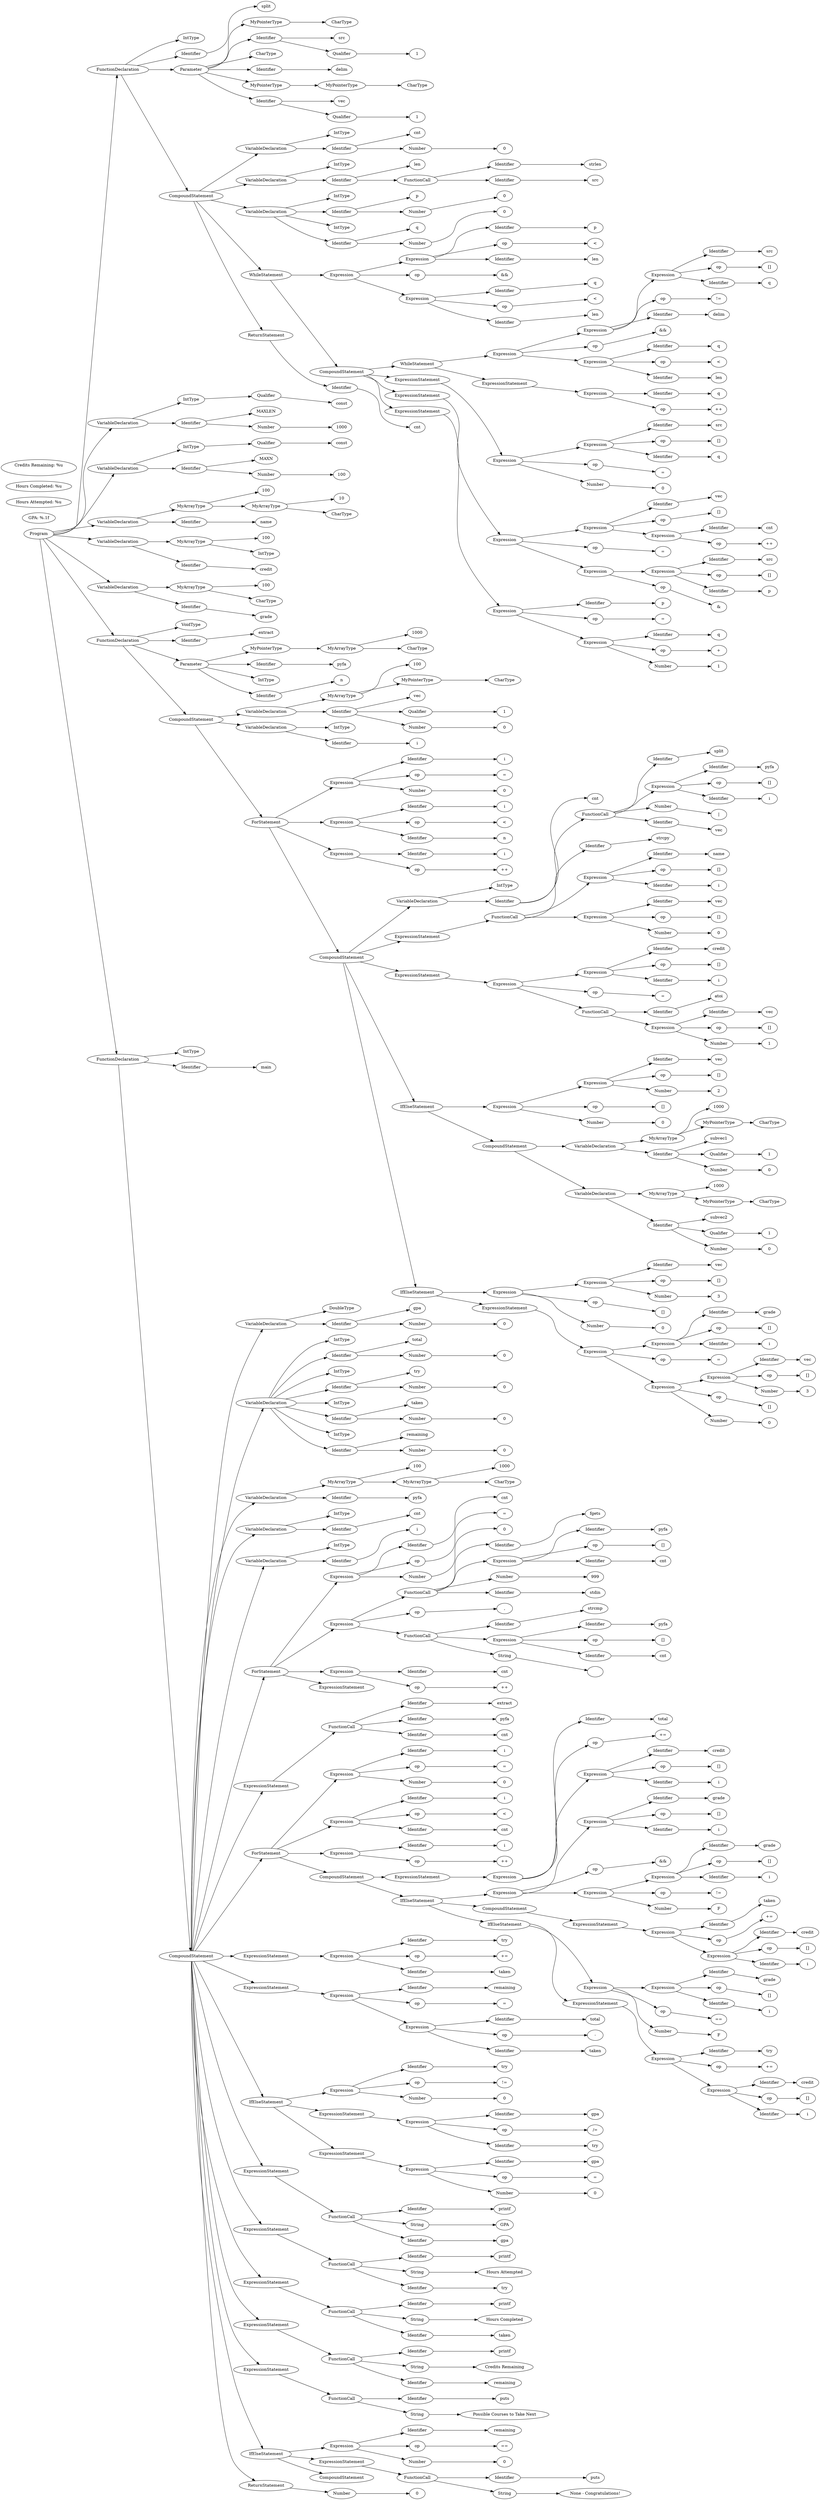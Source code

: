 // Visualization of the Abstract Syntax Tree
digraph AST {
	graph [rankdir=LR]
	Program [label=Program]
	FunctionDeclaration [label=FunctionDeclaration]
	Program -> FunctionDeclaration
	IntType [label=IntType]
	FunctionDeclaration -> IntType
	Identifier [label=Identifier]
	FunctionDeclaration -> Identifier
	split [label=split]
	Identifier -> split
	Parameter [label=Parameter]
	FunctionDeclaration -> Parameter
	MyPointerType [label=MyPointerType]
	Parameter -> MyPointerType
	CharType [label=CharType]
	MyPointerType -> CharType
	Identifier8 [label=Identifier]
	Parameter -> Identifier8
	src [label=src]
	Identifier8 -> src
	Qualifier [label=Qualifier]
	Identifier8 -> Qualifier
	1 [label=1]
	Qualifier -> 1
	CharType12 [label=CharType]
	Parameter -> CharType12
	Identifier13 [label=Identifier]
	Parameter -> Identifier13
	delim [label=delim]
	Identifier13 -> delim
	MyPointerType15 [label=MyPointerType]
	Parameter -> MyPointerType15
	MyPointerType16 [label=MyPointerType]
	MyPointerType15 -> MyPointerType16
	CharType17 [label=CharType]
	MyPointerType16 -> CharType17
	Identifier18 [label=Identifier]
	Parameter -> Identifier18
	vec [label=vec]
	Identifier18 -> vec
	Qualifier20 [label=Qualifier]
	Identifier18 -> Qualifier20
	121 [label=1]
	Qualifier20 -> 121
	CompoundStatement [label=CompoundStatement]
	FunctionDeclaration -> CompoundStatement
	VariableDeclaration [label=VariableDeclaration]
	CompoundStatement -> VariableDeclaration
	IntType24 [label=IntType]
	VariableDeclaration -> IntType24
	Identifier25 [label=Identifier]
	VariableDeclaration -> Identifier25
	cnt [label=cnt]
	Identifier25 -> cnt
	Number [label=Number]
	Identifier25 -> Number
	0 [label=0]
	Number -> 0
	VariableDeclaration29 [label=VariableDeclaration]
	CompoundStatement -> VariableDeclaration29
	IntType30 [label=IntType]
	VariableDeclaration29 -> IntType30
	Identifier31 [label=Identifier]
	VariableDeclaration29 -> Identifier31
	len [label=len]
	Identifier31 -> len
	FunctionCall [label=FunctionCall]
	Identifier31 -> FunctionCall
	Identifier34 [label=Identifier]
	FunctionCall -> Identifier34
	strlen [label=strlen]
	Identifier34 -> strlen
	Identifier36 [label=Identifier]
	FunctionCall -> Identifier36
	src37 [label=src]
	Identifier36 -> src37
	VariableDeclaration38 [label=VariableDeclaration]
	CompoundStatement -> VariableDeclaration38
	IntType39 [label=IntType]
	VariableDeclaration38 -> IntType39
	Identifier40 [label=Identifier]
	VariableDeclaration38 -> Identifier40
	p [label=p]
	Identifier40 -> p
	Number42 [label=Number]
	Identifier40 -> Number42
	043 [label=0]
	Number42 -> 043
	IntType44 [label=IntType]
	VariableDeclaration38 -> IntType44
	Identifier45 [label=Identifier]
	VariableDeclaration38 -> Identifier45
	q [label=q]
	Identifier45 -> q
	Number47 [label=Number]
	Identifier45 -> Number47
	048 [label=0]
	Number47 -> 048
	WhileStatement [label=WhileStatement]
	CompoundStatement -> WhileStatement
	Expression [label=Expression]
	WhileStatement -> Expression
	Expression51 [label=Expression]
	Expression -> Expression51
	Identifier52 [label=Identifier]
	Expression51 -> Identifier52
	p53 [label=p]
	Identifier52 -> p53
	op [label=op]
	Expression51 -> op
	"<" [label="<"]
	op -> "<"
	Identifier56 [label=Identifier]
	Expression51 -> Identifier56
	len57 [label=len]
	Identifier56 -> len57
	op58 [label=op]
	Expression -> op58
	"&&" [label="&&"]
	op58 -> "&&"
	Expression60 [label=Expression]
	Expression -> Expression60
	Identifier61 [label=Identifier]
	Expression60 -> Identifier61
	q62 [label=q]
	Identifier61 -> q62
	op63 [label=op]
	Expression60 -> op63
	"<64" [label="<"]
	op63 -> "<64"
	Identifier65 [label=Identifier]
	Expression60 -> Identifier65
	len66 [label=len]
	Identifier65 -> len66
	CompoundStatement67 [label=CompoundStatement]
	WhileStatement -> CompoundStatement67
	WhileStatement68 [label=WhileStatement]
	CompoundStatement67 -> WhileStatement68
	Expression69 [label=Expression]
	WhileStatement68 -> Expression69
	Expression70 [label=Expression]
	Expression69 -> Expression70
	Expression71 [label=Expression]
	Expression70 -> Expression71
	Identifier72 [label=Identifier]
	Expression71 -> Identifier72
	src73 [label=src]
	Identifier72 -> src73
	op74 [label=op]
	Expression71 -> op74
	"[]" [label="[]"]
	op74 -> "[]"
	Identifier76 [label=Identifier]
	Expression71 -> Identifier76
	q77 [label=q]
	Identifier76 -> q77
	op78 [label=op]
	Expression70 -> op78
	"!=" [label="!="]
	op78 -> "!="
	Identifier80 [label=Identifier]
	Expression70 -> Identifier80
	delim81 [label=delim]
	Identifier80 -> delim81
	op82 [label=op]
	Expression69 -> op82
	"&&83" [label="&&"]
	op82 -> "&&83"
	Expression84 [label=Expression]
	Expression69 -> Expression84
	Identifier85 [label=Identifier]
	Expression84 -> Identifier85
	q86 [label=q]
	Identifier85 -> q86
	op87 [label=op]
	Expression84 -> op87
	"<88" [label="<"]
	op87 -> "<88"
	Identifier89 [label=Identifier]
	Expression84 -> Identifier89
	len90 [label=len]
	Identifier89 -> len90
	ExpressionStatement [label=ExpressionStatement]
	WhileStatement68 -> ExpressionStatement
	Expression92 [label=Expression]
	ExpressionStatement -> Expression92
	Identifier93 [label=Identifier]
	Expression92 -> Identifier93
	q94 [label=q]
	Identifier93 -> q94
	op95 [label=op]
	Expression92 -> op95
	"++" [label="++"]
	op95 -> "++"
	ExpressionStatement97 [label=ExpressionStatement]
	CompoundStatement67 -> ExpressionStatement97
	Expression98 [label=Expression]
	ExpressionStatement97 -> Expression98
	Expression99 [label=Expression]
	Expression98 -> Expression99
	Identifier100 [label=Identifier]
	Expression99 -> Identifier100
	src101 [label=src]
	Identifier100 -> src101
	op102 [label=op]
	Expression99 -> op102
	"[]103" [label="[]"]
	op102 -> "[]103"
	Identifier104 [label=Identifier]
	Expression99 -> Identifier104
	q105 [label=q]
	Identifier104 -> q105
	op106 [label=op]
	Expression98 -> op106
	"=" [label="="]
	op106 -> "="
	Number108 [label=Number]
	Expression98 -> Number108
	0109 [label=0]
	Number108 -> 0109
	ExpressionStatement110 [label=ExpressionStatement]
	CompoundStatement67 -> ExpressionStatement110
	Expression111 [label=Expression]
	ExpressionStatement110 -> Expression111
	Expression112 [label=Expression]
	Expression111 -> Expression112
	Identifier113 [label=Identifier]
	Expression112 -> Identifier113
	vec114 [label=vec]
	Identifier113 -> vec114
	op115 [label=op]
	Expression112 -> op115
	"[]116" [label="[]"]
	op115 -> "[]116"
	Expression117 [label=Expression]
	Expression112 -> Expression117
	Identifier118 [label=Identifier]
	Expression117 -> Identifier118
	cnt119 [label=cnt]
	Identifier118 -> cnt119
	op120 [label=op]
	Expression117 -> op120
	"++121" [label="++"]
	op120 -> "++121"
	op122 [label=op]
	Expression111 -> op122
	"=123" [label="="]
	op122 -> "=123"
	Expression124 [label=Expression]
	Expression111 -> Expression124
	Expression125 [label=Expression]
	Expression124 -> Expression125
	Identifier126 [label=Identifier]
	Expression125 -> Identifier126
	src127 [label=src]
	Identifier126 -> src127
	op128 [label=op]
	Expression125 -> op128
	"[]129" [label="[]"]
	op128 -> "[]129"
	Identifier130 [label=Identifier]
	Expression125 -> Identifier130
	p131 [label=p]
	Identifier130 -> p131
	op132 [label=op]
	Expression124 -> op132
	"&" [label="&"]
	op132 -> "&"
	ExpressionStatement134 [label=ExpressionStatement]
	CompoundStatement67 -> ExpressionStatement134
	Expression135 [label=Expression]
	ExpressionStatement134 -> Expression135
	Identifier136 [label=Identifier]
	Expression135 -> Identifier136
	p137 [label=p]
	Identifier136 -> p137
	op138 [label=op]
	Expression135 -> op138
	"=139" [label="="]
	op138 -> "=139"
	Expression140 [label=Expression]
	Expression135 -> Expression140
	Identifier141 [label=Identifier]
	Expression140 -> Identifier141
	q142 [label=q]
	Identifier141 -> q142
	op143 [label=op]
	Expression140 -> op143
	"+" [label="+"]
	op143 -> "+"
	Number145 [label=Number]
	Expression140 -> Number145
	1146 [label=1]
	Number145 -> 1146
	ReturnStatement [label=ReturnStatement]
	CompoundStatement -> ReturnStatement
	Identifier148 [label=Identifier]
	ReturnStatement -> Identifier148
	cnt149 [label=cnt]
	Identifier148 -> cnt149
	VariableDeclaration150 [label=VariableDeclaration]
	Program -> VariableDeclaration150
	IntType151 [label=IntType]
	VariableDeclaration150 -> IntType151
	Qualifier152 [label=Qualifier]
	IntType151 -> Qualifier152
	const [label=const]
	Qualifier152 -> const
	Identifier154 [label=Identifier]
	VariableDeclaration150 -> Identifier154
	MAXLEN [label=MAXLEN]
	Identifier154 -> MAXLEN
	Number156 [label=Number]
	Identifier154 -> Number156
	1000 [label=1000]
	Number156 -> 1000
	VariableDeclaration158 [label=VariableDeclaration]
	Program -> VariableDeclaration158
	IntType159 [label=IntType]
	VariableDeclaration158 -> IntType159
	Qualifier160 [label=Qualifier]
	IntType159 -> Qualifier160
	const161 [label=const]
	Qualifier160 -> const161
	Identifier162 [label=Identifier]
	VariableDeclaration158 -> Identifier162
	MAXN [label=MAXN]
	Identifier162 -> MAXN
	Number164 [label=Number]
	Identifier162 -> Number164
	100 [label=100]
	Number164 -> 100
	VariableDeclaration166 [label=VariableDeclaration]
	Program -> VariableDeclaration166
	MyArrayType [label=MyArrayType]
	VariableDeclaration166 -> MyArrayType
	100168 [label=100]
	MyArrayType -> 100168
	MyArrayType169 [label=MyArrayType]
	MyArrayType -> MyArrayType169
	10 [label=10]
	MyArrayType169 -> 10
	CharType171 [label=CharType]
	MyArrayType169 -> CharType171
	Identifier172 [label=Identifier]
	VariableDeclaration166 -> Identifier172
	name [label=name]
	Identifier172 -> name
	VariableDeclaration174 [label=VariableDeclaration]
	Program -> VariableDeclaration174
	MyArrayType175 [label=MyArrayType]
	VariableDeclaration174 -> MyArrayType175
	100176 [label=100]
	MyArrayType175 -> 100176
	IntType177 [label=IntType]
	MyArrayType175 -> IntType177
	Identifier178 [label=Identifier]
	VariableDeclaration174 -> Identifier178
	credit [label=credit]
	Identifier178 -> credit
	VariableDeclaration180 [label=VariableDeclaration]
	Program -> VariableDeclaration180
	MyArrayType181 [label=MyArrayType]
	VariableDeclaration180 -> MyArrayType181
	100182 [label=100]
	MyArrayType181 -> 100182
	CharType183 [label=CharType]
	MyArrayType181 -> CharType183
	Identifier184 [label=Identifier]
	VariableDeclaration180 -> Identifier184
	grade [label=grade]
	Identifier184 -> grade
	FunctionDeclaration186 [label=FunctionDeclaration]
	Program -> FunctionDeclaration186
	VoidType [label=VoidType]
	FunctionDeclaration186 -> VoidType
	Identifier188 [label=Identifier]
	FunctionDeclaration186 -> Identifier188
	extract [label=extract]
	Identifier188 -> extract
	Parameter190 [label=Parameter]
	FunctionDeclaration186 -> Parameter190
	MyPointerType191 [label=MyPointerType]
	Parameter190 -> MyPointerType191
	MyArrayType192 [label=MyArrayType]
	MyPointerType191 -> MyArrayType192
	1000193 [label=1000]
	MyArrayType192 -> 1000193
	CharType194 [label=CharType]
	MyArrayType192 -> CharType194
	Identifier195 [label=Identifier]
	Parameter190 -> Identifier195
	pyfa [label=pyfa]
	Identifier195 -> pyfa
	IntType197 [label=IntType]
	Parameter190 -> IntType197
	Identifier198 [label=Identifier]
	Parameter190 -> Identifier198
	n [label=n]
	Identifier198 -> n
	CompoundStatement200 [label=CompoundStatement]
	FunctionDeclaration186 -> CompoundStatement200
	VariableDeclaration201 [label=VariableDeclaration]
	CompoundStatement200 -> VariableDeclaration201
	MyArrayType202 [label=MyArrayType]
	VariableDeclaration201 -> MyArrayType202
	100203 [label=100]
	MyArrayType202 -> 100203
	MyPointerType204 [label=MyPointerType]
	MyArrayType202 -> MyPointerType204
	CharType205 [label=CharType]
	MyPointerType204 -> CharType205
	Identifier206 [label=Identifier]
	VariableDeclaration201 -> Identifier206
	vec207 [label=vec]
	Identifier206 -> vec207
	Qualifier208 [label=Qualifier]
	Identifier206 -> Qualifier208
	1209 [label=1]
	Qualifier208 -> 1209
	Number210 [label=Number]
	Identifier206 -> Number210
	0211 [label=0]
	Number210 -> 0211
	VariableDeclaration212 [label=VariableDeclaration]
	CompoundStatement200 -> VariableDeclaration212
	IntType213 [label=IntType]
	VariableDeclaration212 -> IntType213
	Identifier214 [label=Identifier]
	VariableDeclaration212 -> Identifier214
	i [label=i]
	Identifier214 -> i
	ForStatement [label=ForStatement]
	CompoundStatement200 -> ForStatement
	Expression217 [label=Expression]
	ForStatement -> Expression217
	Identifier218 [label=Identifier]
	Expression217 -> Identifier218
	i219 [label=i]
	Identifier218 -> i219
	op220 [label=op]
	Expression217 -> op220
	"=221" [label="="]
	op220 -> "=221"
	Number222 [label=Number]
	Expression217 -> Number222
	0223 [label=0]
	Number222 -> 0223
	Expression224 [label=Expression]
	ForStatement -> Expression224
	Identifier225 [label=Identifier]
	Expression224 -> Identifier225
	i226 [label=i]
	Identifier225 -> i226
	op227 [label=op]
	Expression224 -> op227
	"<228" [label="<"]
	op227 -> "<228"
	Identifier229 [label=Identifier]
	Expression224 -> Identifier229
	n230 [label=n]
	Identifier229 -> n230
	Expression231 [label=Expression]
	ForStatement -> Expression231
	Identifier232 [label=Identifier]
	Expression231 -> Identifier232
	i233 [label=i]
	Identifier232 -> i233
	op234 [label=op]
	Expression231 -> op234
	"++235" [label="++"]
	op234 -> "++235"
	CompoundStatement236 [label=CompoundStatement]
	ForStatement -> CompoundStatement236
	VariableDeclaration237 [label=VariableDeclaration]
	CompoundStatement236 -> VariableDeclaration237
	IntType238 [label=IntType]
	VariableDeclaration237 -> IntType238
	Identifier239 [label=Identifier]
	VariableDeclaration237 -> Identifier239
	cnt240 [label=cnt]
	Identifier239 -> cnt240
	FunctionCall241 [label=FunctionCall]
	Identifier239 -> FunctionCall241
	Identifier242 [label=Identifier]
	FunctionCall241 -> Identifier242
	split243 [label=split]
	Identifier242 -> split243
	Expression244 [label=Expression]
	FunctionCall241 -> Expression244
	Identifier245 [label=Identifier]
	Expression244 -> Identifier245
	pyfa246 [label=pyfa]
	Identifier245 -> pyfa246
	op247 [label=op]
	Expression244 -> op247
	"[]248" [label="[]"]
	op247 -> "[]248"
	Identifier249 [label=Identifier]
	Expression244 -> Identifier249
	i250 [label=i]
	Identifier249 -> i250
	Number251 [label=Number]
	FunctionCall241 -> Number251
	"|" [label="|"]
	Number251 -> "|"
	Identifier253 [label=Identifier]
	FunctionCall241 -> Identifier253
	vec254 [label=vec]
	Identifier253 -> vec254
	ExpressionStatement255 [label=ExpressionStatement]
	CompoundStatement236 -> ExpressionStatement255
	FunctionCall256 [label=FunctionCall]
	ExpressionStatement255 -> FunctionCall256
	Identifier257 [label=Identifier]
	FunctionCall256 -> Identifier257
	strcpy [label=strcpy]
	Identifier257 -> strcpy
	Expression259 [label=Expression]
	FunctionCall256 -> Expression259
	Identifier260 [label=Identifier]
	Expression259 -> Identifier260
	name261 [label=name]
	Identifier260 -> name261
	op262 [label=op]
	Expression259 -> op262
	"[]263" [label="[]"]
	op262 -> "[]263"
	Identifier264 [label=Identifier]
	Expression259 -> Identifier264
	i265 [label=i]
	Identifier264 -> i265
	Expression266 [label=Expression]
	FunctionCall256 -> Expression266
	Identifier267 [label=Identifier]
	Expression266 -> Identifier267
	vec268 [label=vec]
	Identifier267 -> vec268
	op269 [label=op]
	Expression266 -> op269
	"[]270" [label="[]"]
	op269 -> "[]270"
	Number271 [label=Number]
	Expression266 -> Number271
	0272 [label=0]
	Number271 -> 0272
	ExpressionStatement273 [label=ExpressionStatement]
	CompoundStatement236 -> ExpressionStatement273
	Expression274 [label=Expression]
	ExpressionStatement273 -> Expression274
	Expression275 [label=Expression]
	Expression274 -> Expression275
	Identifier276 [label=Identifier]
	Expression275 -> Identifier276
	credit277 [label=credit]
	Identifier276 -> credit277
	op278 [label=op]
	Expression275 -> op278
	"[]279" [label="[]"]
	op278 -> "[]279"
	Identifier280 [label=Identifier]
	Expression275 -> Identifier280
	i281 [label=i]
	Identifier280 -> i281
	op282 [label=op]
	Expression274 -> op282
	"=283" [label="="]
	op282 -> "=283"
	FunctionCall284 [label=FunctionCall]
	Expression274 -> FunctionCall284
	Identifier285 [label=Identifier]
	FunctionCall284 -> Identifier285
	atoi [label=atoi]
	Identifier285 -> atoi
	Expression287 [label=Expression]
	FunctionCall284 -> Expression287
	Identifier288 [label=Identifier]
	Expression287 -> Identifier288
	vec289 [label=vec]
	Identifier288 -> vec289
	op290 [label=op]
	Expression287 -> op290
	"[]291" [label="[]"]
	op290 -> "[]291"
	Number292 [label=Number]
	Expression287 -> Number292
	1293 [label=1]
	Number292 -> 1293
	IfElseStatement [label=IfElseStatement]
	CompoundStatement236 -> IfElseStatement
	Expression295 [label=Expression]
	IfElseStatement -> Expression295
	Expression296 [label=Expression]
	Expression295 -> Expression296
	Identifier297 [label=Identifier]
	Expression296 -> Identifier297
	vec298 [label=vec]
	Identifier297 -> vec298
	op299 [label=op]
	Expression296 -> op299
	"[]300" [label="[]"]
	op299 -> "[]300"
	Number301 [label=Number]
	Expression296 -> Number301
	2 [label=2]
	Number301 -> 2
	op303 [label=op]
	Expression295 -> op303
	"[]304" [label="[]"]
	op303 -> "[]304"
	Number305 [label=Number]
	Expression295 -> Number305
	0306 [label=0]
	Number305 -> 0306
	CompoundStatement307 [label=CompoundStatement]
	IfElseStatement -> CompoundStatement307
	VariableDeclaration308 [label=VariableDeclaration]
	CompoundStatement307 -> VariableDeclaration308
	MyArrayType309 [label=MyArrayType]
	VariableDeclaration308 -> MyArrayType309
	1000310 [label=1000]
	MyArrayType309 -> 1000310
	MyPointerType311 [label=MyPointerType]
	MyArrayType309 -> MyPointerType311
	CharType312 [label=CharType]
	MyPointerType311 -> CharType312
	Identifier313 [label=Identifier]
	VariableDeclaration308 -> Identifier313
	subvec1 [label=subvec1]
	Identifier313 -> subvec1
	Qualifier315 [label=Qualifier]
	Identifier313 -> Qualifier315
	1316 [label=1]
	Qualifier315 -> 1316
	Number317 [label=Number]
	Identifier313 -> Number317
	0318 [label=0]
	Number317 -> 0318
	VariableDeclaration319 [label=VariableDeclaration]
	CompoundStatement307 -> VariableDeclaration319
	MyArrayType320 [label=MyArrayType]
	VariableDeclaration319 -> MyArrayType320
	1000321 [label=1000]
	MyArrayType320 -> 1000321
	MyPointerType322 [label=MyPointerType]
	MyArrayType320 -> MyPointerType322
	CharType323 [label=CharType]
	MyPointerType322 -> CharType323
	Identifier324 [label=Identifier]
	VariableDeclaration319 -> Identifier324
	subvec2 [label=subvec2]
	Identifier324 -> subvec2
	Qualifier326 [label=Qualifier]
	Identifier324 -> Qualifier326
	1327 [label=1]
	Qualifier326 -> 1327
	Number328 [label=Number]
	Identifier324 -> Number328
	0329 [label=0]
	Number328 -> 0329
	IfElseStatement330 [label=IfElseStatement]
	CompoundStatement236 -> IfElseStatement330
	Expression331 [label=Expression]
	IfElseStatement330 -> Expression331
	Expression332 [label=Expression]
	Expression331 -> Expression332
	Identifier333 [label=Identifier]
	Expression332 -> Identifier333
	vec334 [label=vec]
	Identifier333 -> vec334
	op335 [label=op]
	Expression332 -> op335
	"[]336" [label="[]"]
	op335 -> "[]336"
	Number337 [label=Number]
	Expression332 -> Number337
	3 [label=3]
	Number337 -> 3
	op339 [label=op]
	Expression331 -> op339
	"[]340" [label="[]"]
	op339 -> "[]340"
	Number341 [label=Number]
	Expression331 -> Number341
	0342 [label=0]
	Number341 -> 0342
	ExpressionStatement343 [label=ExpressionStatement]
	IfElseStatement330 -> ExpressionStatement343
	Expression344 [label=Expression]
	ExpressionStatement343 -> Expression344
	Expression345 [label=Expression]
	Expression344 -> Expression345
	Identifier346 [label=Identifier]
	Expression345 -> Identifier346
	grade347 [label=grade]
	Identifier346 -> grade347
	op348 [label=op]
	Expression345 -> op348
	"[]349" [label="[]"]
	op348 -> "[]349"
	Identifier350 [label=Identifier]
	Expression345 -> Identifier350
	i351 [label=i]
	Identifier350 -> i351
	op352 [label=op]
	Expression344 -> op352
	"=353" [label="="]
	op352 -> "=353"
	Expression354 [label=Expression]
	Expression344 -> Expression354
	Expression355 [label=Expression]
	Expression354 -> Expression355
	Identifier356 [label=Identifier]
	Expression355 -> Identifier356
	vec357 [label=vec]
	Identifier356 -> vec357
	op358 [label=op]
	Expression355 -> op358
	"[]359" [label="[]"]
	op358 -> "[]359"
	Number360 [label=Number]
	Expression355 -> Number360
	3361 [label=3]
	Number360 -> 3361
	op362 [label=op]
	Expression354 -> op362
	"[]363" [label="[]"]
	op362 -> "[]363"
	Number364 [label=Number]
	Expression354 -> Number364
	0365 [label=0]
	Number364 -> 0365
	FunctionDeclaration366 [label=FunctionDeclaration]
	Program -> FunctionDeclaration366
	IntType367 [label=IntType]
	FunctionDeclaration366 -> IntType367
	Identifier368 [label=Identifier]
	FunctionDeclaration366 -> Identifier368
	main [label=main]
	Identifier368 -> main
	CompoundStatement370 [label=CompoundStatement]
	FunctionDeclaration366 -> CompoundStatement370
	VariableDeclaration371 [label=VariableDeclaration]
	CompoundStatement370 -> VariableDeclaration371
	DoubleType [label=DoubleType]
	VariableDeclaration371 -> DoubleType
	Identifier373 [label=Identifier]
	VariableDeclaration371 -> Identifier373
	gpa [label=gpa]
	Identifier373 -> gpa
	Number375 [label=Number]
	Identifier373 -> Number375
	0376 [label=0]
	Number375 -> 0376
	VariableDeclaration377 [label=VariableDeclaration]
	CompoundStatement370 -> VariableDeclaration377
	IntType378 [label=IntType]
	VariableDeclaration377 -> IntType378
	Identifier379 [label=Identifier]
	VariableDeclaration377 -> Identifier379
	total [label=total]
	Identifier379 -> total
	Number381 [label=Number]
	Identifier379 -> Number381
	0382 [label=0]
	Number381 -> 0382
	IntType383 [label=IntType]
	VariableDeclaration377 -> IntType383
	Identifier384 [label=Identifier]
	VariableDeclaration377 -> Identifier384
	try [label=try]
	Identifier384 -> try
	Number386 [label=Number]
	Identifier384 -> Number386
	0387 [label=0]
	Number386 -> 0387
	IntType388 [label=IntType]
	VariableDeclaration377 -> IntType388
	Identifier389 [label=Identifier]
	VariableDeclaration377 -> Identifier389
	taken [label=taken]
	Identifier389 -> taken
	Number391 [label=Number]
	Identifier389 -> Number391
	0392 [label=0]
	Number391 -> 0392
	IntType393 [label=IntType]
	VariableDeclaration377 -> IntType393
	Identifier394 [label=Identifier]
	VariableDeclaration377 -> Identifier394
	remaining [label=remaining]
	Identifier394 -> remaining
	Number396 [label=Number]
	Identifier394 -> Number396
	0397 [label=0]
	Number396 -> 0397
	VariableDeclaration398 [label=VariableDeclaration]
	CompoundStatement370 -> VariableDeclaration398
	MyArrayType399 [label=MyArrayType]
	VariableDeclaration398 -> MyArrayType399
	100400 [label=100]
	MyArrayType399 -> 100400
	MyArrayType401 [label=MyArrayType]
	MyArrayType399 -> MyArrayType401
	1000402 [label=1000]
	MyArrayType401 -> 1000402
	CharType403 [label=CharType]
	MyArrayType401 -> CharType403
	Identifier404 [label=Identifier]
	VariableDeclaration398 -> Identifier404
	pyfa405 [label=pyfa]
	Identifier404 -> pyfa405
	VariableDeclaration406 [label=VariableDeclaration]
	CompoundStatement370 -> VariableDeclaration406
	IntType407 [label=IntType]
	VariableDeclaration406 -> IntType407
	Identifier408 [label=Identifier]
	VariableDeclaration406 -> Identifier408
	cnt409 [label=cnt]
	Identifier408 -> cnt409
	VariableDeclaration410 [label=VariableDeclaration]
	CompoundStatement370 -> VariableDeclaration410
	IntType411 [label=IntType]
	VariableDeclaration410 -> IntType411
	Identifier412 [label=Identifier]
	VariableDeclaration410 -> Identifier412
	i413 [label=i]
	Identifier412 -> i413
	ForStatement414 [label=ForStatement]
	CompoundStatement370 -> ForStatement414
	Expression415 [label=Expression]
	ForStatement414 -> Expression415
	Identifier416 [label=Identifier]
	Expression415 -> Identifier416
	cnt417 [label=cnt]
	Identifier416 -> cnt417
	op418 [label=op]
	Expression415 -> op418
	"=419" [label="="]
	op418 -> "=419"
	Number420 [label=Number]
	Expression415 -> Number420
	0421 [label=0]
	Number420 -> 0421
	Expression422 [label=Expression]
	ForStatement414 -> Expression422
	FunctionCall423 [label=FunctionCall]
	Expression422 -> FunctionCall423
	Identifier424 [label=Identifier]
	FunctionCall423 -> Identifier424
	fgets [label=fgets]
	Identifier424 -> fgets
	Expression426 [label=Expression]
	FunctionCall423 -> Expression426
	Identifier427 [label=Identifier]
	Expression426 -> Identifier427
	pyfa428 [label=pyfa]
	Identifier427 -> pyfa428
	op429 [label=op]
	Expression426 -> op429
	"[]430" [label="[]"]
	op429 -> "[]430"
	Identifier431 [label=Identifier]
	Expression426 -> Identifier431
	cnt432 [label=cnt]
	Identifier431 -> cnt432
	Number433 [label=Number]
	FunctionCall423 -> Number433
	999 [label=999]
	Number433 -> 999
	Identifier435 [label=Identifier]
	FunctionCall423 -> Identifier435
	stdin [label=stdin]
	Identifier435 -> stdin
	op437 [label=op]
	Expression422 -> op437
	"," [label=","]
	op437 -> ","
	FunctionCall439 [label=FunctionCall]
	Expression422 -> FunctionCall439
	Identifier440 [label=Identifier]
	FunctionCall439 -> Identifier440
	strcmp [label=strcmp]
	Identifier440 -> strcmp
	Expression442 [label=Expression]
	FunctionCall439 -> Expression442
	Identifier443 [label=Identifier]
	Expression442 -> Identifier443
	pyfa444 [label=pyfa]
	Identifier443 -> pyfa444
	op445 [label=op]
	Expression442 -> op445
	"[]446" [label="[]"]
	op445 -> "[]446"
	Identifier447 [label=Identifier]
	Expression442 -> Identifier447
	cnt448 [label=cnt]
	Identifier447 -> cnt448
	String [label=String]
	FunctionCall439 -> String
	"" [label=""]
	String -> ""
	Expression451 [label=Expression]
	ForStatement414 -> Expression451
	Identifier452 [label=Identifier]
	Expression451 -> Identifier452
	cnt453 [label=cnt]
	Identifier452 -> cnt453
	op454 [label=op]
	Expression451 -> op454
	"++455" [label="++"]
	op454 -> "++455"
	ExpressionStatement456 [label=ExpressionStatement]
	ForStatement414 -> ExpressionStatement456
	ExpressionStatement457 [label=ExpressionStatement]
	CompoundStatement370 -> ExpressionStatement457
	FunctionCall458 [label=FunctionCall]
	ExpressionStatement457 -> FunctionCall458
	Identifier459 [label=Identifier]
	FunctionCall458 -> Identifier459
	extract460 [label=extract]
	Identifier459 -> extract460
	Identifier461 [label=Identifier]
	FunctionCall458 -> Identifier461
	pyfa462 [label=pyfa]
	Identifier461 -> pyfa462
	Identifier463 [label=Identifier]
	FunctionCall458 -> Identifier463
	cnt464 [label=cnt]
	Identifier463 -> cnt464
	ForStatement465 [label=ForStatement]
	CompoundStatement370 -> ForStatement465
	Expression466 [label=Expression]
	ForStatement465 -> Expression466
	Identifier467 [label=Identifier]
	Expression466 -> Identifier467
	i468 [label=i]
	Identifier467 -> i468
	op469 [label=op]
	Expression466 -> op469
	"=470" [label="="]
	op469 -> "=470"
	Number471 [label=Number]
	Expression466 -> Number471
	0472 [label=0]
	Number471 -> 0472
	Expression473 [label=Expression]
	ForStatement465 -> Expression473
	Identifier474 [label=Identifier]
	Expression473 -> Identifier474
	i475 [label=i]
	Identifier474 -> i475
	op476 [label=op]
	Expression473 -> op476
	"<477" [label="<"]
	op476 -> "<477"
	Identifier478 [label=Identifier]
	Expression473 -> Identifier478
	cnt479 [label=cnt]
	Identifier478 -> cnt479
	Expression480 [label=Expression]
	ForStatement465 -> Expression480
	Identifier481 [label=Identifier]
	Expression480 -> Identifier481
	i482 [label=i]
	Identifier481 -> i482
	op483 [label=op]
	Expression480 -> op483
	"++484" [label="++"]
	op483 -> "++484"
	CompoundStatement485 [label=CompoundStatement]
	ForStatement465 -> CompoundStatement485
	ExpressionStatement486 [label=ExpressionStatement]
	CompoundStatement485 -> ExpressionStatement486
	Expression487 [label=Expression]
	ExpressionStatement486 -> Expression487
	Identifier488 [label=Identifier]
	Expression487 -> Identifier488
	total489 [label=total]
	Identifier488 -> total489
	op490 [label=op]
	Expression487 -> op490
	"+=" [label="+="]
	op490 -> "+="
	Expression492 [label=Expression]
	Expression487 -> Expression492
	Identifier493 [label=Identifier]
	Expression492 -> Identifier493
	credit494 [label=credit]
	Identifier493 -> credit494
	op495 [label=op]
	Expression492 -> op495
	"[]496" [label="[]"]
	op495 -> "[]496"
	Identifier497 [label=Identifier]
	Expression492 -> Identifier497
	i498 [label=i]
	Identifier497 -> i498
	IfElseStatement499 [label=IfElseStatement]
	CompoundStatement485 -> IfElseStatement499
	Expression500 [label=Expression]
	IfElseStatement499 -> Expression500
	Expression501 [label=Expression]
	Expression500 -> Expression501
	Identifier502 [label=Identifier]
	Expression501 -> Identifier502
	grade503 [label=grade]
	Identifier502 -> grade503
	op504 [label=op]
	Expression501 -> op504
	"[]505" [label="[]"]
	op504 -> "[]505"
	Identifier506 [label=Identifier]
	Expression501 -> Identifier506
	i507 [label=i]
	Identifier506 -> i507
	op508 [label=op]
	Expression500 -> op508
	"&&509" [label="&&"]
	op508 -> "&&509"
	Expression510 [label=Expression]
	Expression500 -> Expression510
	Expression511 [label=Expression]
	Expression510 -> Expression511
	Identifier512 [label=Identifier]
	Expression511 -> Identifier512
	grade513 [label=grade]
	Identifier512 -> grade513
	op514 [label=op]
	Expression511 -> op514
	"[]515" [label="[]"]
	op514 -> "[]515"
	Identifier516 [label=Identifier]
	Expression511 -> Identifier516
	i517 [label=i]
	Identifier516 -> i517
	op518 [label=op]
	Expression510 -> op518
	"!=519" [label="!="]
	op518 -> "!=519"
	Number520 [label=Number]
	Expression510 -> Number520
	F [label=F]
	Number520 -> F
	CompoundStatement522 [label=CompoundStatement]
	IfElseStatement499 -> CompoundStatement522
	ExpressionStatement523 [label=ExpressionStatement]
	CompoundStatement522 -> ExpressionStatement523
	Expression524 [label=Expression]
	ExpressionStatement523 -> Expression524
	Identifier525 [label=Identifier]
	Expression524 -> Identifier525
	taken526 [label=taken]
	Identifier525 -> taken526
	op527 [label=op]
	Expression524 -> op527
	"+=528" [label="+="]
	op527 -> "+=528"
	Expression529 [label=Expression]
	Expression524 -> Expression529
	Identifier530 [label=Identifier]
	Expression529 -> Identifier530
	credit531 [label=credit]
	Identifier530 -> credit531
	op532 [label=op]
	Expression529 -> op532
	"[]533" [label="[]"]
	op532 -> "[]533"
	Identifier534 [label=Identifier]
	Expression529 -> Identifier534
	i535 [label=i]
	Identifier534 -> i535
	IfElseStatement536 [label=IfElseStatement]
	IfElseStatement499 -> IfElseStatement536
	Expression537 [label=Expression]
	IfElseStatement536 -> Expression537
	Expression538 [label=Expression]
	Expression537 -> Expression538
	Identifier539 [label=Identifier]
	Expression538 -> Identifier539
	grade540 [label=grade]
	Identifier539 -> grade540
	op541 [label=op]
	Expression538 -> op541
	"[]542" [label="[]"]
	op541 -> "[]542"
	Identifier543 [label=Identifier]
	Expression538 -> Identifier543
	i544 [label=i]
	Identifier543 -> i544
	op545 [label=op]
	Expression537 -> op545
	"==" [label="=="]
	op545 -> "=="
	Number547 [label=Number]
	Expression537 -> Number547
	F548 [label=F]
	Number547 -> F548
	ExpressionStatement549 [label=ExpressionStatement]
	IfElseStatement536 -> ExpressionStatement549
	Expression550 [label=Expression]
	ExpressionStatement549 -> Expression550
	Identifier551 [label=Identifier]
	Expression550 -> Identifier551
	try552 [label=try]
	Identifier551 -> try552
	op553 [label=op]
	Expression550 -> op553
	"+=554" [label="+="]
	op553 -> "+=554"
	Expression555 [label=Expression]
	Expression550 -> Expression555
	Identifier556 [label=Identifier]
	Expression555 -> Identifier556
	credit557 [label=credit]
	Identifier556 -> credit557
	op558 [label=op]
	Expression555 -> op558
	"[]559" [label="[]"]
	op558 -> "[]559"
	Identifier560 [label=Identifier]
	Expression555 -> Identifier560
	i561 [label=i]
	Identifier560 -> i561
	ExpressionStatement562 [label=ExpressionStatement]
	CompoundStatement370 -> ExpressionStatement562
	Expression563 [label=Expression]
	ExpressionStatement562 -> Expression563
	Identifier564 [label=Identifier]
	Expression563 -> Identifier564
	try565 [label=try]
	Identifier564 -> try565
	op566 [label=op]
	Expression563 -> op566
	"+=567" [label="+="]
	op566 -> "+=567"
	Identifier568 [label=Identifier]
	Expression563 -> Identifier568
	taken569 [label=taken]
	Identifier568 -> taken569
	ExpressionStatement570 [label=ExpressionStatement]
	CompoundStatement370 -> ExpressionStatement570
	Expression571 [label=Expression]
	ExpressionStatement570 -> Expression571
	Identifier572 [label=Identifier]
	Expression571 -> Identifier572
	remaining573 [label=remaining]
	Identifier572 -> remaining573
	op574 [label=op]
	Expression571 -> op574
	"=575" [label="="]
	op574 -> "=575"
	Expression576 [label=Expression]
	Expression571 -> Expression576
	Identifier577 [label=Identifier]
	Expression576 -> Identifier577
	total578 [label=total]
	Identifier577 -> total578
	op579 [label=op]
	Expression576 -> op579
	"-" [label="-"]
	op579 -> "-"
	Identifier581 [label=Identifier]
	Expression576 -> Identifier581
	taken582 [label=taken]
	Identifier581 -> taken582
	IfElseStatement583 [label=IfElseStatement]
	CompoundStatement370 -> IfElseStatement583
	Expression584 [label=Expression]
	IfElseStatement583 -> Expression584
	Identifier585 [label=Identifier]
	Expression584 -> Identifier585
	try586 [label=try]
	Identifier585 -> try586
	op587 [label=op]
	Expression584 -> op587
	"!=588" [label="!="]
	op587 -> "!=588"
	Number589 [label=Number]
	Expression584 -> Number589
	0590 [label=0]
	Number589 -> 0590
	ExpressionStatement591 [label=ExpressionStatement]
	IfElseStatement583 -> ExpressionStatement591
	Expression592 [label=Expression]
	ExpressionStatement591 -> Expression592
	Identifier593 [label=Identifier]
	Expression592 -> Identifier593
	gpa594 [label=gpa]
	Identifier593 -> gpa594
	op595 [label=op]
	Expression592 -> op595
	"/=" [label="/="]
	op595 -> "/="
	Identifier597 [label=Identifier]
	Expression592 -> Identifier597
	try598 [label=try]
	Identifier597 -> try598
	ExpressionStatement599 [label=ExpressionStatement]
	IfElseStatement583 -> ExpressionStatement599
	Expression600 [label=Expression]
	ExpressionStatement599 -> Expression600
	Identifier601 [label=Identifier]
	Expression600 -> Identifier601
	gpa602 [label=gpa]
	Identifier601 -> gpa602
	op603 [label=op]
	Expression600 -> op603
	"=604" [label="="]
	op603 -> "=604"
	Number605 [label=Number]
	Expression600 -> Number605
	0606 [label=0]
	Number605 -> 0606
	ExpressionStatement607 [label=ExpressionStatement]
	CompoundStatement370 -> ExpressionStatement607
	FunctionCall608 [label=FunctionCall]
	ExpressionStatement607 -> FunctionCall608
	Identifier609 [label=Identifier]
	FunctionCall608 -> Identifier609
	printf [label=printf]
	Identifier609 -> printf
	String611 [label=String]
	FunctionCall608 -> String611
	"GPA: %.1f
" [label="GPA: %.1f
"]
	String611 -> GPA:" %.1f
"
	Identifier613 [label=Identifier]
	FunctionCall608 -> Identifier613
	gpa614 [label=gpa]
	Identifier613 -> gpa614
	ExpressionStatement615 [label=ExpressionStatement]
	CompoundStatement370 -> ExpressionStatement615
	FunctionCall616 [label=FunctionCall]
	ExpressionStatement615 -> FunctionCall616
	Identifier617 [label=Identifier]
	FunctionCall616 -> Identifier617
	printf618 [label=printf]
	Identifier617 -> printf618
	String619 [label=String]
	FunctionCall616 -> String619
	"Hours Attempted: %u
" [label="Hours Attempted: %u
"]
	String619 -> "Hours Attempted":" %u
"
	Identifier621 [label=Identifier]
	FunctionCall616 -> Identifier621
	try622 [label=try]
	Identifier621 -> try622
	ExpressionStatement623 [label=ExpressionStatement]
	CompoundStatement370 -> ExpressionStatement623
	FunctionCall624 [label=FunctionCall]
	ExpressionStatement623 -> FunctionCall624
	Identifier625 [label=Identifier]
	FunctionCall624 -> Identifier625
	printf626 [label=printf]
	Identifier625 -> printf626
	String627 [label=String]
	FunctionCall624 -> String627
	"Hours Completed: %u
" [label="Hours Completed: %u
"]
	String627 -> "Hours Completed":" %u
"
	Identifier629 [label=Identifier]
	FunctionCall624 -> Identifier629
	taken630 [label=taken]
	Identifier629 -> taken630
	ExpressionStatement631 [label=ExpressionStatement]
	CompoundStatement370 -> ExpressionStatement631
	FunctionCall632 [label=FunctionCall]
	ExpressionStatement631 -> FunctionCall632
	Identifier633 [label=Identifier]
	FunctionCall632 -> Identifier633
	printf634 [label=printf]
	Identifier633 -> printf634
	String635 [label=String]
	FunctionCall632 -> String635
	"Credits Remaining: %u

" [label="Credits Remaining: %u

"]
	String635 -> "Credits Remaining":" %u

"
	Identifier637 [label=Identifier]
	FunctionCall632 -> Identifier637
	remaining638 [label=remaining]
	Identifier637 -> remaining638
	ExpressionStatement639 [label=ExpressionStatement]
	CompoundStatement370 -> ExpressionStatement639
	FunctionCall640 [label=FunctionCall]
	ExpressionStatement639 -> FunctionCall640
	Identifier641 [label=Identifier]
	FunctionCall640 -> Identifier641
	puts [label=puts]
	Identifier641 -> puts
	String643 [label=String]
	FunctionCall640 -> String643
	"Possible Courses to Take Next" [label="Possible Courses to Take Next"]
	String643 -> "Possible Courses to Take Next"
	IfElseStatement645 [label=IfElseStatement]
	CompoundStatement370 -> IfElseStatement645
	Expression646 [label=Expression]
	IfElseStatement645 -> Expression646
	Identifier647 [label=Identifier]
	Expression646 -> Identifier647
	remaining648 [label=remaining]
	Identifier647 -> remaining648
	op649 [label=op]
	Expression646 -> op649
	"==650" [label="=="]
	op649 -> "==650"
	Number651 [label=Number]
	Expression646 -> Number651
	0652 [label=0]
	Number651 -> 0652
	ExpressionStatement653 [label=ExpressionStatement]
	IfElseStatement645 -> ExpressionStatement653
	FunctionCall654 [label=FunctionCall]
	ExpressionStatement653 -> FunctionCall654
	Identifier655 [label=Identifier]
	FunctionCall654 -> Identifier655
	puts656 [label=puts]
	Identifier655 -> puts656
	String657 [label=String]
	FunctionCall654 -> String657
	"None - Congratulations!" [label="None - Congratulations!"]
	String657 -> "None - Congratulations!"
	CompoundStatement659 [label=CompoundStatement]
	IfElseStatement645 -> CompoundStatement659
	ReturnStatement660 [label=ReturnStatement]
	CompoundStatement370 -> ReturnStatement660
	Number661 [label=Number]
	ReturnStatement660 -> Number661
	0662 [label=0]
	Number661 -> 0662
}
